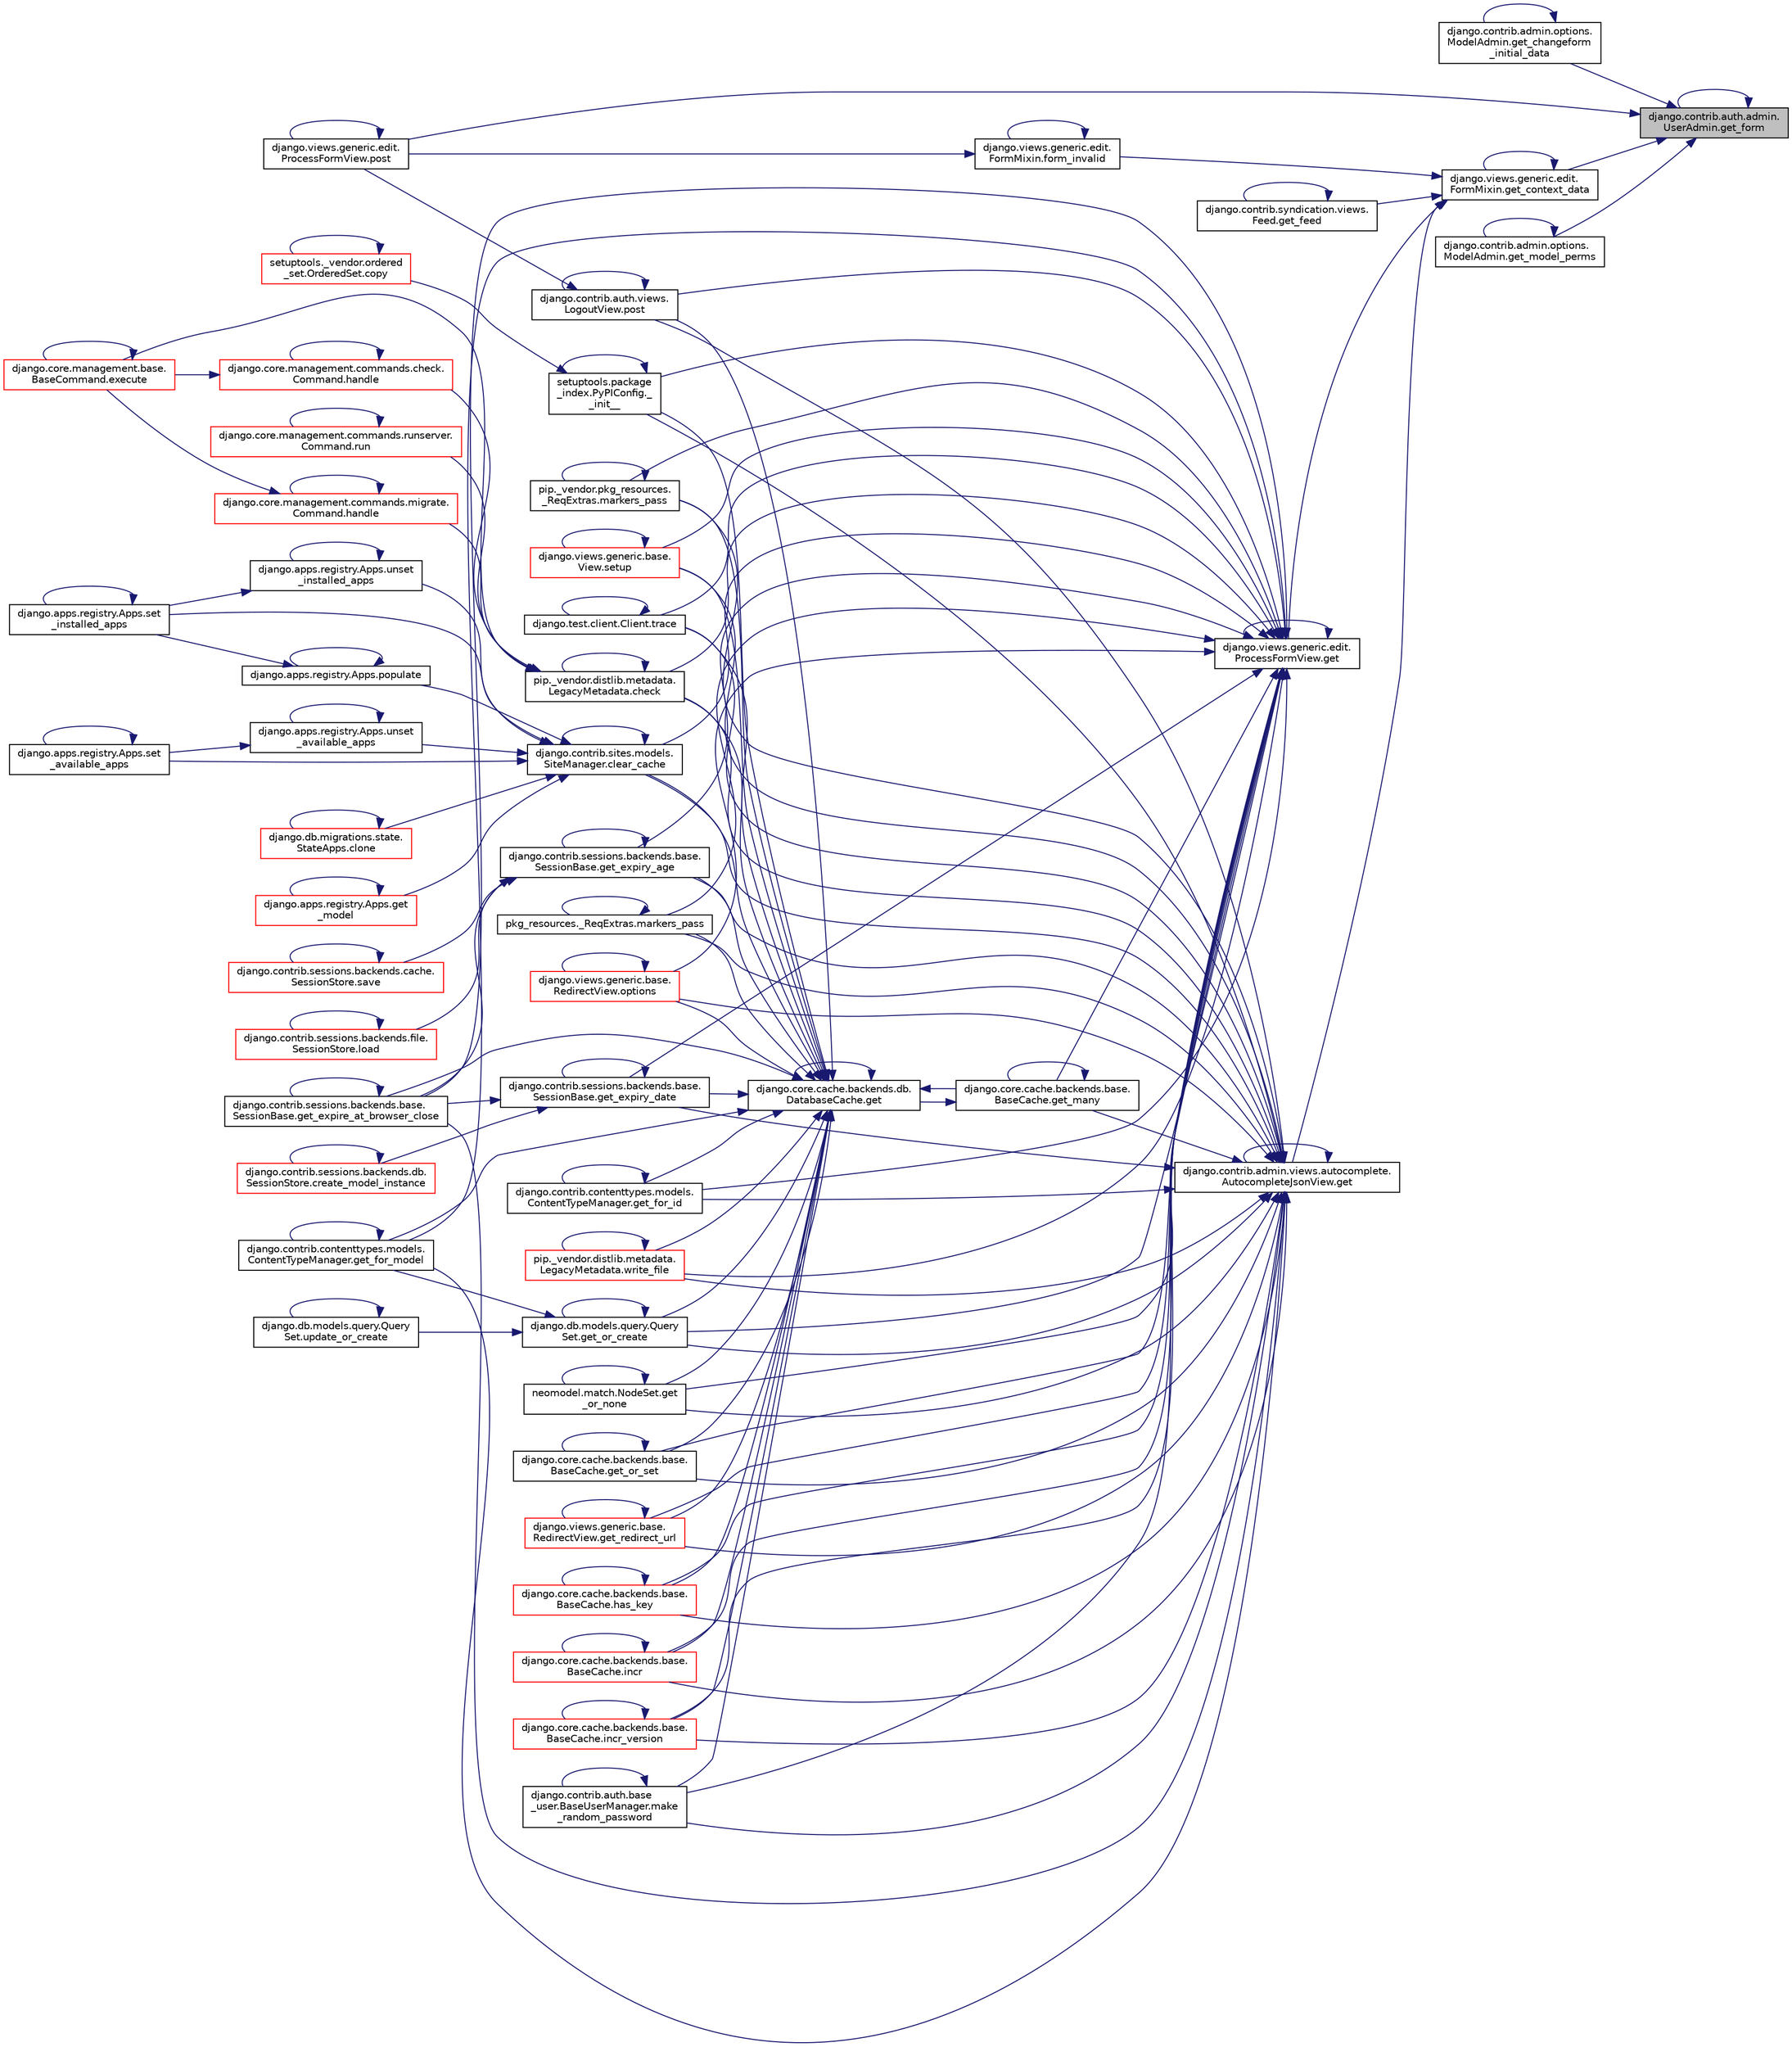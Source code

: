 digraph "django.contrib.auth.admin.UserAdmin.get_form"
{
 // LATEX_PDF_SIZE
  edge [fontname="Helvetica",fontsize="10",labelfontname="Helvetica",labelfontsize="10"];
  node [fontname="Helvetica",fontsize="10",shape=record];
  rankdir="RL";
  Node1 [label="django.contrib.auth.admin.\lUserAdmin.get_form",height=0.2,width=0.4,color="black", fillcolor="grey75", style="filled", fontcolor="black",tooltip=" "];
  Node1 -> Node2 [dir="back",color="midnightblue",fontsize="10",style="solid",fontname="Helvetica"];
  Node2 [label="django.contrib.admin.options.\lModelAdmin.get_changeform\l_initial_data",height=0.2,width=0.4,color="black", fillcolor="white", style="filled",URL="$d5/d05/classdjango_1_1contrib_1_1admin_1_1options_1_1_model_admin.html#a0a240a707ea381d1b8ec1579f8955fb7",tooltip=" "];
  Node2 -> Node2 [dir="back",color="midnightblue",fontsize="10",style="solid",fontname="Helvetica"];
  Node1 -> Node3 [dir="back",color="midnightblue",fontsize="10",style="solid",fontname="Helvetica"];
  Node3 [label="django.views.generic.edit.\lFormMixin.get_context_data",height=0.2,width=0.4,color="black", fillcolor="white", style="filled",URL="$df/d6a/classdjango_1_1views_1_1generic_1_1edit_1_1_form_mixin.html#a255005d366a84c6e9cb8558c5591a182",tooltip=" "];
  Node3 -> Node4 [dir="back",color="midnightblue",fontsize="10",style="solid",fontname="Helvetica"];
  Node4 [label="django.views.generic.edit.\lFormMixin.form_invalid",height=0.2,width=0.4,color="black", fillcolor="white", style="filled",URL="$df/d6a/classdjango_1_1views_1_1generic_1_1edit_1_1_form_mixin.html#acc21425d2ffe525372b89a2ed6897e06",tooltip=" "];
  Node4 -> Node4 [dir="back",color="midnightblue",fontsize="10",style="solid",fontname="Helvetica"];
  Node4 -> Node5 [dir="back",color="midnightblue",fontsize="10",style="solid",fontname="Helvetica"];
  Node5 [label="django.views.generic.edit.\lProcessFormView.post",height=0.2,width=0.4,color="black", fillcolor="white", style="filled",URL="$d1/d13/classdjango_1_1views_1_1generic_1_1edit_1_1_process_form_view.html#ab816695bc1e6677bc07ce473851547bb",tooltip=" "];
  Node5 -> Node5 [dir="back",color="midnightblue",fontsize="10",style="solid",fontname="Helvetica"];
  Node3 -> Node6 [dir="back",color="midnightblue",fontsize="10",style="solid",fontname="Helvetica"];
  Node6 [label="django.contrib.admin.views.autocomplete.\lAutocompleteJsonView.get",height=0.2,width=0.4,color="black", fillcolor="white", style="filled",URL="$d5/d24/classdjango_1_1contrib_1_1admin_1_1views_1_1autocomplete_1_1_autocomplete_json_view.html#a332059b5057dd0960d3198ebece79667",tooltip=" "];
  Node6 -> Node7 [dir="back",color="midnightblue",fontsize="10",style="solid",fontname="Helvetica"];
  Node7 [label="setuptools.package\l_index.PyPIConfig._\l_init__",height=0.2,width=0.4,color="black", fillcolor="white", style="filled",URL="$d3/d47/classsetuptools_1_1package__index_1_1_py_p_i_config.html#a32593240a32dc851f55b82f1abebbc86",tooltip=" "];
  Node7 -> Node7 [dir="back",color="midnightblue",fontsize="10",style="solid",fontname="Helvetica"];
  Node7 -> Node8 [dir="back",color="midnightblue",fontsize="10",style="solid",fontname="Helvetica"];
  Node8 [label="setuptools._vendor.ordered\l_set.OrderedSet.copy",height=0.2,width=0.4,color="red", fillcolor="white", style="filled",URL="$d0/d40/classsetuptools_1_1__vendor_1_1ordered__set_1_1_ordered_set.html#a84224c403039b9dac5d2794d85073053",tooltip=" "];
  Node8 -> Node8 [dir="back",color="midnightblue",fontsize="10",style="solid",fontname="Helvetica"];
  Node6 -> Node242 [dir="back",color="midnightblue",fontsize="10",style="solid",fontname="Helvetica"];
  Node242 [label="pip._vendor.distlib.metadata.\lLegacyMetadata.check",height=0.2,width=0.4,color="black", fillcolor="white", style="filled",URL="$d3/dc5/classpip_1_1__vendor_1_1distlib_1_1metadata_1_1_legacy_metadata.html#a28132a5947764193c9e166d3fe8281c9",tooltip=" "];
  Node242 -> Node242 [dir="back",color="midnightblue",fontsize="10",style="solid",fontname="Helvetica"];
  Node242 -> Node35 [dir="back",color="midnightblue",fontsize="10",style="solid",fontname="Helvetica"];
  Node35 [label="django.core.management.base.\lBaseCommand.execute",height=0.2,width=0.4,color="red", fillcolor="white", style="filled",URL="$db/da3/classdjango_1_1core_1_1management_1_1base_1_1_base_command.html#a900029c213c1456bbd6f8e5b8ead2201",tooltip=" "];
  Node35 -> Node35 [dir="back",color="midnightblue",fontsize="10",style="solid",fontname="Helvetica"];
  Node242 -> Node243 [dir="back",color="midnightblue",fontsize="10",style="solid",fontname="Helvetica"];
  Node243 [label="django.core.management.commands.check.\lCommand.handle",height=0.2,width=0.4,color="red", fillcolor="white", style="filled",URL="$d0/d9d/classdjango_1_1core_1_1management_1_1commands_1_1check_1_1_command.html#a8121c351a8dacf92a6b7f022fb026263",tooltip=" "];
  Node243 -> Node35 [dir="back",color="midnightblue",fontsize="10",style="solid",fontname="Helvetica"];
  Node243 -> Node243 [dir="back",color="midnightblue",fontsize="10",style="solid",fontname="Helvetica"];
  Node242 -> Node244 [dir="back",color="midnightblue",fontsize="10",style="solid",fontname="Helvetica"];
  Node244 [label="django.core.management.commands.migrate.\lCommand.handle",height=0.2,width=0.4,color="red", fillcolor="white", style="filled",URL="$d2/d48/classdjango_1_1core_1_1management_1_1commands_1_1migrate_1_1_command.html#a0a514c50c496fa64329ee697cc56a11a",tooltip=" "];
  Node244 -> Node35 [dir="back",color="midnightblue",fontsize="10",style="solid",fontname="Helvetica"];
  Node244 -> Node244 [dir="back",color="midnightblue",fontsize="10",style="solid",fontname="Helvetica"];
  Node242 -> Node245 [dir="back",color="midnightblue",fontsize="10",style="solid",fontname="Helvetica"];
  Node245 [label="django.core.management.commands.runserver.\lCommand.run",height=0.2,width=0.4,color="red", fillcolor="white", style="filled",URL="$d7/de0/classdjango_1_1core_1_1management_1_1commands_1_1runserver_1_1_command.html#ab43840ec0576714b83052b45f07663d2",tooltip=" "];
  Node245 -> Node245 [dir="back",color="midnightblue",fontsize="10",style="solid",fontname="Helvetica"];
  Node6 -> Node246 [dir="back",color="midnightblue",fontsize="10",style="solid",fontname="Helvetica"];
  Node246 [label="django.contrib.sites.models.\lSiteManager.clear_cache",height=0.2,width=0.4,color="black", fillcolor="white", style="filled",URL="$d9/d9e/classdjango_1_1contrib_1_1sites_1_1models_1_1_site_manager.html#add1b963e98668e941563915da7a3c99f",tooltip=" "];
  Node246 -> Node246 [dir="back",color="midnightblue",fontsize="10",style="solid",fontname="Helvetica"];
  Node246 -> Node247 [dir="back",color="midnightblue",fontsize="10",style="solid",fontname="Helvetica"];
  Node247 [label="django.db.migrations.state.\lStateApps.clone",height=0.2,width=0.4,color="red", fillcolor="white", style="filled",URL="$d3/d9a/classdjango_1_1db_1_1migrations_1_1state_1_1_state_apps.html#a821944752bc7080daff8c38bb20e3943",tooltip=" "];
  Node247 -> Node247 [dir="back",color="midnightblue",fontsize="10",style="solid",fontname="Helvetica"];
  Node246 -> Node312 [dir="back",color="midnightblue",fontsize="10",style="solid",fontname="Helvetica"];
  Node312 [label="django.apps.registry.Apps.get\l_model",height=0.2,width=0.4,color="red", fillcolor="white", style="filled",URL="$d8/d34/classdjango_1_1apps_1_1registry_1_1_apps.html#a1722738559e3037cf8a08593373b8722",tooltip=" "];
  Node312 -> Node312 [dir="back",color="midnightblue",fontsize="10",style="solid",fontname="Helvetica"];
  Node246 -> Node316 [dir="back",color="midnightblue",fontsize="10",style="solid",fontname="Helvetica"];
  Node316 [label="django.apps.registry.Apps.populate",height=0.2,width=0.4,color="black", fillcolor="white", style="filled",URL="$d8/d34/classdjango_1_1apps_1_1registry_1_1_apps.html#a32d20690174973f17f6f90411fdc66f7",tooltip=" "];
  Node316 -> Node316 [dir="back",color="midnightblue",fontsize="10",style="solid",fontname="Helvetica"];
  Node316 -> Node317 [dir="back",color="midnightblue",fontsize="10",style="solid",fontname="Helvetica"];
  Node317 [label="django.apps.registry.Apps.set\l_installed_apps",height=0.2,width=0.4,color="black", fillcolor="white", style="filled",URL="$d8/d34/classdjango_1_1apps_1_1registry_1_1_apps.html#a8ae4c1eb0ea6e28b02d81c56248d3fd5",tooltip=" "];
  Node317 -> Node317 [dir="back",color="midnightblue",fontsize="10",style="solid",fontname="Helvetica"];
  Node246 -> Node318 [dir="back",color="midnightblue",fontsize="10",style="solid",fontname="Helvetica"];
  Node318 [label="django.apps.registry.Apps.set\l_available_apps",height=0.2,width=0.4,color="black", fillcolor="white", style="filled",URL="$d8/d34/classdjango_1_1apps_1_1registry_1_1_apps.html#a247cf36e424a835d2d1c211077090220",tooltip=" "];
  Node318 -> Node318 [dir="back",color="midnightblue",fontsize="10",style="solid",fontname="Helvetica"];
  Node246 -> Node317 [dir="back",color="midnightblue",fontsize="10",style="solid",fontname="Helvetica"];
  Node246 -> Node319 [dir="back",color="midnightblue",fontsize="10",style="solid",fontname="Helvetica"];
  Node319 [label="django.apps.registry.Apps.unset\l_available_apps",height=0.2,width=0.4,color="black", fillcolor="white", style="filled",URL="$d8/d34/classdjango_1_1apps_1_1registry_1_1_apps.html#a7c128e2c2e7d2424daea3add910d8113",tooltip=" "];
  Node319 -> Node318 [dir="back",color="midnightblue",fontsize="10",style="solid",fontname="Helvetica"];
  Node319 -> Node319 [dir="back",color="midnightblue",fontsize="10",style="solid",fontname="Helvetica"];
  Node246 -> Node320 [dir="back",color="midnightblue",fontsize="10",style="solid",fontname="Helvetica"];
  Node320 [label="django.apps.registry.Apps.unset\l_installed_apps",height=0.2,width=0.4,color="black", fillcolor="white", style="filled",URL="$d8/d34/classdjango_1_1apps_1_1registry_1_1_apps.html#af7409dd22d1f192cb2d743622ef08ff7",tooltip=" "];
  Node320 -> Node317 [dir="back",color="midnightblue",fontsize="10",style="solid",fontname="Helvetica"];
  Node320 -> Node320 [dir="back",color="midnightblue",fontsize="10",style="solid",fontname="Helvetica"];
  Node6 -> Node6 [dir="back",color="midnightblue",fontsize="10",style="solid",fontname="Helvetica"];
  Node6 -> Node321 [dir="back",color="midnightblue",fontsize="10",style="solid",fontname="Helvetica"];
  Node321 [label="django.contrib.sessions.backends.base.\lSessionBase.get_expire_at_browser_close",height=0.2,width=0.4,color="black", fillcolor="white", style="filled",URL="$d1/d6e/classdjango_1_1contrib_1_1sessions_1_1backends_1_1base_1_1_session_base.html#a53cce514e32abb9c710682373753d834",tooltip=" "];
  Node321 -> Node321 [dir="back",color="midnightblue",fontsize="10",style="solid",fontname="Helvetica"];
  Node6 -> Node322 [dir="back",color="midnightblue",fontsize="10",style="solid",fontname="Helvetica"];
  Node322 [label="django.contrib.sessions.backends.base.\lSessionBase.get_expiry_age",height=0.2,width=0.4,color="black", fillcolor="white", style="filled",URL="$d1/d6e/classdjango_1_1contrib_1_1sessions_1_1backends_1_1base_1_1_session_base.html#a95ec4d724ae34aa019240c8463d73f54",tooltip=" "];
  Node322 -> Node321 [dir="back",color="midnightblue",fontsize="10",style="solid",fontname="Helvetica"];
  Node322 -> Node322 [dir="back",color="midnightblue",fontsize="10",style="solid",fontname="Helvetica"];
  Node322 -> Node201 [dir="back",color="midnightblue",fontsize="10",style="solid",fontname="Helvetica"];
  Node201 [label="django.contrib.sessions.backends.file.\lSessionStore.load",height=0.2,width=0.4,color="red", fillcolor="white", style="filled",URL="$dc/dba/classdjango_1_1contrib_1_1sessions_1_1backends_1_1file_1_1_session_store.html#ae9d0410b8f413875b25556b8dc5b1ed1",tooltip=" "];
  Node201 -> Node201 [dir="back",color="midnightblue",fontsize="10",style="solid",fontname="Helvetica"];
  Node322 -> Node206 [dir="back",color="midnightblue",fontsize="10",style="solid",fontname="Helvetica"];
  Node206 [label="django.contrib.sessions.backends.cache.\lSessionStore.save",height=0.2,width=0.4,color="red", fillcolor="white", style="filled",URL="$df/d0f/classdjango_1_1contrib_1_1sessions_1_1backends_1_1cache_1_1_session_store.html#a2519bbc87fdf6b0aa5efa6c4d6b1302d",tooltip=" "];
  Node206 -> Node206 [dir="back",color="midnightblue",fontsize="10",style="solid",fontname="Helvetica"];
  Node6 -> Node323 [dir="back",color="midnightblue",fontsize="10",style="solid",fontname="Helvetica"];
  Node323 [label="django.contrib.sessions.backends.base.\lSessionBase.get_expiry_date",height=0.2,width=0.4,color="black", fillcolor="white", style="filled",URL="$d1/d6e/classdjango_1_1contrib_1_1sessions_1_1backends_1_1base_1_1_session_base.html#ad8a87e303d015be27940f941d02ab850",tooltip=" "];
  Node323 -> Node324 [dir="back",color="midnightblue",fontsize="10",style="solid",fontname="Helvetica"];
  Node324 [label="django.contrib.sessions.backends.db.\lSessionStore.create_model_instance",height=0.2,width=0.4,color="red", fillcolor="white", style="filled",URL="$d2/d1a/classdjango_1_1contrib_1_1sessions_1_1backends_1_1db_1_1_session_store.html#a201d72e2f21315e89ee14302a2ab7a1c",tooltip=" "];
  Node324 -> Node324 [dir="back",color="midnightblue",fontsize="10",style="solid",fontname="Helvetica"];
  Node323 -> Node321 [dir="back",color="midnightblue",fontsize="10",style="solid",fontname="Helvetica"];
  Node323 -> Node323 [dir="back",color="midnightblue",fontsize="10",style="solid",fontname="Helvetica"];
  Node6 -> Node325 [dir="back",color="midnightblue",fontsize="10",style="solid",fontname="Helvetica"];
  Node325 [label="django.contrib.contenttypes.models.\lContentTypeManager.get_for_id",height=0.2,width=0.4,color="black", fillcolor="white", style="filled",URL="$d0/dbc/classdjango_1_1contrib_1_1contenttypes_1_1models_1_1_content_type_manager.html#a77e45a678787e583675e13f9a4d05b31",tooltip=" "];
  Node325 -> Node325 [dir="back",color="midnightblue",fontsize="10",style="solid",fontname="Helvetica"];
  Node6 -> Node199 [dir="back",color="midnightblue",fontsize="10",style="solid",fontname="Helvetica"];
  Node199 [label="django.contrib.contenttypes.models.\lContentTypeManager.get_for_model",height=0.2,width=0.4,color="black", fillcolor="white", style="filled",URL="$d0/dbc/classdjango_1_1contrib_1_1contenttypes_1_1models_1_1_content_type_manager.html#a31597c87e55555c8ea39c68d3507ab88",tooltip=" "];
  Node199 -> Node199 [dir="back",color="midnightblue",fontsize="10",style="solid",fontname="Helvetica"];
  Node6 -> Node326 [dir="back",color="midnightblue",fontsize="10",style="solid",fontname="Helvetica"];
  Node326 [label="django.core.cache.backends.base.\lBaseCache.get_many",height=0.2,width=0.4,color="black", fillcolor="white", style="filled",URL="$d0/d87/classdjango_1_1core_1_1cache_1_1backends_1_1base_1_1_base_cache.html#a0e332cc4d03beebd8cacc10376423a72",tooltip=" "];
  Node326 -> Node327 [dir="back",color="midnightblue",fontsize="10",style="solid",fontname="Helvetica"];
  Node327 [label="django.core.cache.backends.db.\lDatabaseCache.get",height=0.2,width=0.4,color="black", fillcolor="white", style="filled",URL="$d7/dcb/classdjango_1_1core_1_1cache_1_1backends_1_1db_1_1_database_cache.html#a03d4078968b2b287d4b9fbc438a54732",tooltip=" "];
  Node327 -> Node7 [dir="back",color="midnightblue",fontsize="10",style="solid",fontname="Helvetica"];
  Node327 -> Node242 [dir="back",color="midnightblue",fontsize="10",style="solid",fontname="Helvetica"];
  Node327 -> Node246 [dir="back",color="midnightblue",fontsize="10",style="solid",fontname="Helvetica"];
  Node327 -> Node327 [dir="back",color="midnightblue",fontsize="10",style="solid",fontname="Helvetica"];
  Node327 -> Node321 [dir="back",color="midnightblue",fontsize="10",style="solid",fontname="Helvetica"];
  Node327 -> Node322 [dir="back",color="midnightblue",fontsize="10",style="solid",fontname="Helvetica"];
  Node327 -> Node323 [dir="back",color="midnightblue",fontsize="10",style="solid",fontname="Helvetica"];
  Node327 -> Node325 [dir="back",color="midnightblue",fontsize="10",style="solid",fontname="Helvetica"];
  Node327 -> Node199 [dir="back",color="midnightblue",fontsize="10",style="solid",fontname="Helvetica"];
  Node327 -> Node326 [dir="back",color="midnightblue",fontsize="10",style="solid",fontname="Helvetica"];
  Node327 -> Node198 [dir="back",color="midnightblue",fontsize="10",style="solid",fontname="Helvetica"];
  Node198 [label="django.db.models.query.Query\lSet.get_or_create",height=0.2,width=0.4,color="black", fillcolor="white", style="filled",URL="$dd/d94/classdjango_1_1db_1_1models_1_1query_1_1_query_set.html#a23c2bb1d92b9ee67ce72ac2bb34cfef2",tooltip=" "];
  Node198 -> Node199 [dir="back",color="midnightblue",fontsize="10",style="solid",fontname="Helvetica"];
  Node198 -> Node198 [dir="back",color="midnightblue",fontsize="10",style="solid",fontname="Helvetica"];
  Node198 -> Node200 [dir="back",color="midnightblue",fontsize="10",style="solid",fontname="Helvetica"];
  Node200 [label="django.db.models.query.Query\lSet.update_or_create",height=0.2,width=0.4,color="black", fillcolor="white", style="filled",URL="$dd/d94/classdjango_1_1db_1_1models_1_1query_1_1_query_set.html#a5013eeb782f22ce561db8a8b0727e118",tooltip=" "];
  Node200 -> Node200 [dir="back",color="midnightblue",fontsize="10",style="solid",fontname="Helvetica"];
  Node327 -> Node328 [dir="back",color="midnightblue",fontsize="10",style="solid",fontname="Helvetica"];
  Node328 [label="neomodel.match.NodeSet.get\l_or_none",height=0.2,width=0.4,color="black", fillcolor="white", style="filled",URL="$d8/de5/classneomodel_1_1match_1_1_node_set.html#acdc7f93ca0afcae84edb855e302b1091",tooltip=" "];
  Node328 -> Node328 [dir="back",color="midnightblue",fontsize="10",style="solid",fontname="Helvetica"];
  Node327 -> Node78 [dir="back",color="midnightblue",fontsize="10",style="solid",fontname="Helvetica"];
  Node78 [label="django.core.cache.backends.base.\lBaseCache.get_or_set",height=0.2,width=0.4,color="black", fillcolor="white", style="filled",URL="$d0/d87/classdjango_1_1core_1_1cache_1_1backends_1_1base_1_1_base_cache.html#ab8fb6d32aa82d027f181414df0f562b3",tooltip=" "];
  Node78 -> Node78 [dir="back",color="midnightblue",fontsize="10",style="solid",fontname="Helvetica"];
  Node327 -> Node329 [dir="back",color="midnightblue",fontsize="10",style="solid",fontname="Helvetica"];
  Node329 [label="django.views.generic.base.\lRedirectView.get_redirect_url",height=0.2,width=0.4,color="red", fillcolor="white", style="filled",URL="$dd/dec/classdjango_1_1views_1_1generic_1_1base_1_1_redirect_view.html#a85ffe8d60d5ef6e330995fdaf6330929",tooltip=" "];
  Node329 -> Node329 [dir="back",color="midnightblue",fontsize="10",style="solid",fontname="Helvetica"];
  Node327 -> Node332 [dir="back",color="midnightblue",fontsize="10",style="solid",fontname="Helvetica"];
  Node332 [label="django.core.cache.backends.base.\lBaseCache.has_key",height=0.2,width=0.4,color="red", fillcolor="white", style="filled",URL="$d0/d87/classdjango_1_1core_1_1cache_1_1backends_1_1base_1_1_base_cache.html#a2b96ade0a2a3859f2cbadc0cb6fd1aeb",tooltip=" "];
  Node332 -> Node332 [dir="back",color="midnightblue",fontsize="10",style="solid",fontname="Helvetica"];
  Node327 -> Node333 [dir="back",color="midnightblue",fontsize="10",style="solid",fontname="Helvetica"];
  Node333 [label="django.core.cache.backends.base.\lBaseCache.incr",height=0.2,width=0.4,color="red", fillcolor="white", style="filled",URL="$d0/d87/classdjango_1_1core_1_1cache_1_1backends_1_1base_1_1_base_cache.html#a4d4a4265fe3c3556c3531ed902380595",tooltip=" "];
  Node333 -> Node333 [dir="back",color="midnightblue",fontsize="10",style="solid",fontname="Helvetica"];
  Node327 -> Node226 [dir="back",color="midnightblue",fontsize="10",style="solid",fontname="Helvetica"];
  Node226 [label="django.core.cache.backends.base.\lBaseCache.incr_version",height=0.2,width=0.4,color="red", fillcolor="white", style="filled",URL="$d0/d87/classdjango_1_1core_1_1cache_1_1backends_1_1base_1_1_base_cache.html#a7a826f8907f55918ab540fa8026aa927",tooltip=" "];
  Node226 -> Node226 [dir="back",color="midnightblue",fontsize="10",style="solid",fontname="Helvetica"];
  Node327 -> Node335 [dir="back",color="midnightblue",fontsize="10",style="solid",fontname="Helvetica"];
  Node335 [label="django.contrib.auth.base\l_user.BaseUserManager.make\l_random_password",height=0.2,width=0.4,color="black", fillcolor="white", style="filled",URL="$df/d26/classdjango_1_1contrib_1_1auth_1_1base__user_1_1_base_user_manager.html#afc9a6db1973fae4566941386188c02a0",tooltip=" "];
  Node335 -> Node335 [dir="back",color="midnightblue",fontsize="10",style="solid",fontname="Helvetica"];
  Node327 -> Node336 [dir="back",color="midnightblue",fontsize="10",style="solid",fontname="Helvetica"];
  Node336 [label="pip._vendor.pkg_resources.\l_ReqExtras.markers_pass",height=0.2,width=0.4,color="black", fillcolor="white", style="filled",URL="$d9/dd5/classpip_1_1__vendor_1_1pkg__resources_1_1___req_extras.html#a1b0256ec9bc9da2aac912b35898fda5f",tooltip=" "];
  Node336 -> Node336 [dir="back",color="midnightblue",fontsize="10",style="solid",fontname="Helvetica"];
  Node327 -> Node337 [dir="back",color="midnightblue",fontsize="10",style="solid",fontname="Helvetica"];
  Node337 [label="pkg_resources._ReqExtras.markers_pass",height=0.2,width=0.4,color="black", fillcolor="white", style="filled",URL="$d9/d9f/classpkg__resources_1_1___req_extras.html#a435242531f1af2132de48679c5edf3c7",tooltip=" "];
  Node337 -> Node337 [dir="back",color="midnightblue",fontsize="10",style="solid",fontname="Helvetica"];
  Node327 -> Node338 [dir="back",color="midnightblue",fontsize="10",style="solid",fontname="Helvetica"];
  Node338 [label="django.views.generic.base.\lRedirectView.options",height=0.2,width=0.4,color="red", fillcolor="white", style="filled",URL="$dd/dec/classdjango_1_1views_1_1generic_1_1base_1_1_redirect_view.html#a3d98c40d0ae00664fd5789503f4554a3",tooltip=" "];
  Node338 -> Node338 [dir="back",color="midnightblue",fontsize="10",style="solid",fontname="Helvetica"];
  Node327 -> Node357 [dir="back",color="midnightblue",fontsize="10",style="solid",fontname="Helvetica"];
  Node357 [label="django.contrib.auth.views.\lLogoutView.post",height=0.2,width=0.4,color="black", fillcolor="white", style="filled",URL="$d5/d9b/classdjango_1_1contrib_1_1auth_1_1views_1_1_logout_view.html#a9da96b3ccbed8b74a4e94d958029ac35",tooltip=" "];
  Node357 -> Node357 [dir="back",color="midnightblue",fontsize="10",style="solid",fontname="Helvetica"];
  Node357 -> Node5 [dir="back",color="midnightblue",fontsize="10",style="solid",fontname="Helvetica"];
  Node327 -> Node358 [dir="back",color="midnightblue",fontsize="10",style="solid",fontname="Helvetica"];
  Node358 [label="django.views.generic.base.\lView.setup",height=0.2,width=0.4,color="red", fillcolor="white", style="filled",URL="$d0/ddc/classdjango_1_1views_1_1generic_1_1base_1_1_view.html#ade0979d381c13961351443c4dbc40975",tooltip=" "];
  Node358 -> Node358 [dir="back",color="midnightblue",fontsize="10",style="solid",fontname="Helvetica"];
  Node327 -> Node359 [dir="back",color="midnightblue",fontsize="10",style="solid",fontname="Helvetica"];
  Node359 [label="django.test.client.Client.trace",height=0.2,width=0.4,color="black", fillcolor="white", style="filled",URL="$d2/d2e/classdjango_1_1test_1_1client_1_1_client.html#a29d49ac4b15a62fcca77fa29cc7bf1ac",tooltip=" "];
  Node359 -> Node359 [dir="back",color="midnightblue",fontsize="10",style="solid",fontname="Helvetica"];
  Node327 -> Node360 [dir="back",color="midnightblue",fontsize="10",style="solid",fontname="Helvetica"];
  Node360 [label="pip._vendor.distlib.metadata.\lLegacyMetadata.write_file",height=0.2,width=0.4,color="red", fillcolor="white", style="filled",URL="$d3/dc5/classpip_1_1__vendor_1_1distlib_1_1metadata_1_1_legacy_metadata.html#aa033975ed8087aaf281be90f828a4faa",tooltip=" "];
  Node360 -> Node360 [dir="back",color="midnightblue",fontsize="10",style="solid",fontname="Helvetica"];
  Node326 -> Node326 [dir="back",color="midnightblue",fontsize="10",style="solid",fontname="Helvetica"];
  Node6 -> Node198 [dir="back",color="midnightblue",fontsize="10",style="solid",fontname="Helvetica"];
  Node6 -> Node328 [dir="back",color="midnightblue",fontsize="10",style="solid",fontname="Helvetica"];
  Node6 -> Node78 [dir="back",color="midnightblue",fontsize="10",style="solid",fontname="Helvetica"];
  Node6 -> Node329 [dir="back",color="midnightblue",fontsize="10",style="solid",fontname="Helvetica"];
  Node6 -> Node332 [dir="back",color="midnightblue",fontsize="10",style="solid",fontname="Helvetica"];
  Node6 -> Node333 [dir="back",color="midnightblue",fontsize="10",style="solid",fontname="Helvetica"];
  Node6 -> Node226 [dir="back",color="midnightblue",fontsize="10",style="solid",fontname="Helvetica"];
  Node6 -> Node335 [dir="back",color="midnightblue",fontsize="10",style="solid",fontname="Helvetica"];
  Node6 -> Node336 [dir="back",color="midnightblue",fontsize="10",style="solid",fontname="Helvetica"];
  Node6 -> Node337 [dir="back",color="midnightblue",fontsize="10",style="solid",fontname="Helvetica"];
  Node6 -> Node338 [dir="back",color="midnightblue",fontsize="10",style="solid",fontname="Helvetica"];
  Node6 -> Node357 [dir="back",color="midnightblue",fontsize="10",style="solid",fontname="Helvetica"];
  Node6 -> Node358 [dir="back",color="midnightblue",fontsize="10",style="solid",fontname="Helvetica"];
  Node6 -> Node359 [dir="back",color="midnightblue",fontsize="10",style="solid",fontname="Helvetica"];
  Node6 -> Node360 [dir="back",color="midnightblue",fontsize="10",style="solid",fontname="Helvetica"];
  Node3 -> Node331 [dir="back",color="midnightblue",fontsize="10",style="solid",fontname="Helvetica"];
  Node331 [label="django.views.generic.edit.\lProcessFormView.get",height=0.2,width=0.4,color="black", fillcolor="white", style="filled",URL="$d1/d13/classdjango_1_1views_1_1generic_1_1edit_1_1_process_form_view.html#a3cff746bd92bd40ab8f147109b99f458",tooltip=" "];
  Node331 -> Node7 [dir="back",color="midnightblue",fontsize="10",style="solid",fontname="Helvetica"];
  Node331 -> Node242 [dir="back",color="midnightblue",fontsize="10",style="solid",fontname="Helvetica"];
  Node331 -> Node246 [dir="back",color="midnightblue",fontsize="10",style="solid",fontname="Helvetica"];
  Node331 -> Node331 [dir="back",color="midnightblue",fontsize="10",style="solid",fontname="Helvetica"];
  Node331 -> Node321 [dir="back",color="midnightblue",fontsize="10",style="solid",fontname="Helvetica"];
  Node331 -> Node322 [dir="back",color="midnightblue",fontsize="10",style="solid",fontname="Helvetica"];
  Node331 -> Node323 [dir="back",color="midnightblue",fontsize="10",style="solid",fontname="Helvetica"];
  Node331 -> Node325 [dir="back",color="midnightblue",fontsize="10",style="solid",fontname="Helvetica"];
  Node331 -> Node199 [dir="back",color="midnightblue",fontsize="10",style="solid",fontname="Helvetica"];
  Node331 -> Node326 [dir="back",color="midnightblue",fontsize="10",style="solid",fontname="Helvetica"];
  Node331 -> Node198 [dir="back",color="midnightblue",fontsize="10",style="solid",fontname="Helvetica"];
  Node331 -> Node328 [dir="back",color="midnightblue",fontsize="10",style="solid",fontname="Helvetica"];
  Node331 -> Node78 [dir="back",color="midnightblue",fontsize="10",style="solid",fontname="Helvetica"];
  Node331 -> Node329 [dir="back",color="midnightblue",fontsize="10",style="solid",fontname="Helvetica"];
  Node331 -> Node332 [dir="back",color="midnightblue",fontsize="10",style="solid",fontname="Helvetica"];
  Node331 -> Node333 [dir="back",color="midnightblue",fontsize="10",style="solid",fontname="Helvetica"];
  Node331 -> Node226 [dir="back",color="midnightblue",fontsize="10",style="solid",fontname="Helvetica"];
  Node331 -> Node335 [dir="back",color="midnightblue",fontsize="10",style="solid",fontname="Helvetica"];
  Node331 -> Node336 [dir="back",color="midnightblue",fontsize="10",style="solid",fontname="Helvetica"];
  Node331 -> Node337 [dir="back",color="midnightblue",fontsize="10",style="solid",fontname="Helvetica"];
  Node331 -> Node338 [dir="back",color="midnightblue",fontsize="10",style="solid",fontname="Helvetica"];
  Node331 -> Node357 [dir="back",color="midnightblue",fontsize="10",style="solid",fontname="Helvetica"];
  Node331 -> Node358 [dir="back",color="midnightblue",fontsize="10",style="solid",fontname="Helvetica"];
  Node331 -> Node359 [dir="back",color="midnightblue",fontsize="10",style="solid",fontname="Helvetica"];
  Node331 -> Node360 [dir="back",color="midnightblue",fontsize="10",style="solid",fontname="Helvetica"];
  Node3 -> Node3 [dir="back",color="midnightblue",fontsize="10",style="solid",fontname="Helvetica"];
  Node3 -> Node365 [dir="back",color="midnightblue",fontsize="10",style="solid",fontname="Helvetica"];
  Node365 [label="django.contrib.syndication.views.\lFeed.get_feed",height=0.2,width=0.4,color="black", fillcolor="white", style="filled",URL="$df/de9/classdjango_1_1contrib_1_1syndication_1_1views_1_1_feed.html#a69852814d29b299fa9edd7a780c1cc12",tooltip=" "];
  Node365 -> Node365 [dir="back",color="midnightblue",fontsize="10",style="solid",fontname="Helvetica"];
  Node1 -> Node1 [dir="back",color="midnightblue",fontsize="10",style="solid",fontname="Helvetica"];
  Node1 -> Node404 [dir="back",color="midnightblue",fontsize="10",style="solid",fontname="Helvetica"];
  Node404 [label="django.contrib.admin.options.\lModelAdmin.get_model_perms",height=0.2,width=0.4,color="black", fillcolor="white", style="filled",URL="$d5/d05/classdjango_1_1contrib_1_1admin_1_1options_1_1_model_admin.html#a8367954850e2693afe42cf730ef76aff",tooltip=" "];
  Node404 -> Node404 [dir="back",color="midnightblue",fontsize="10",style="solid",fontname="Helvetica"];
  Node1 -> Node5 [dir="back",color="midnightblue",fontsize="10",style="solid",fontname="Helvetica"];
}
